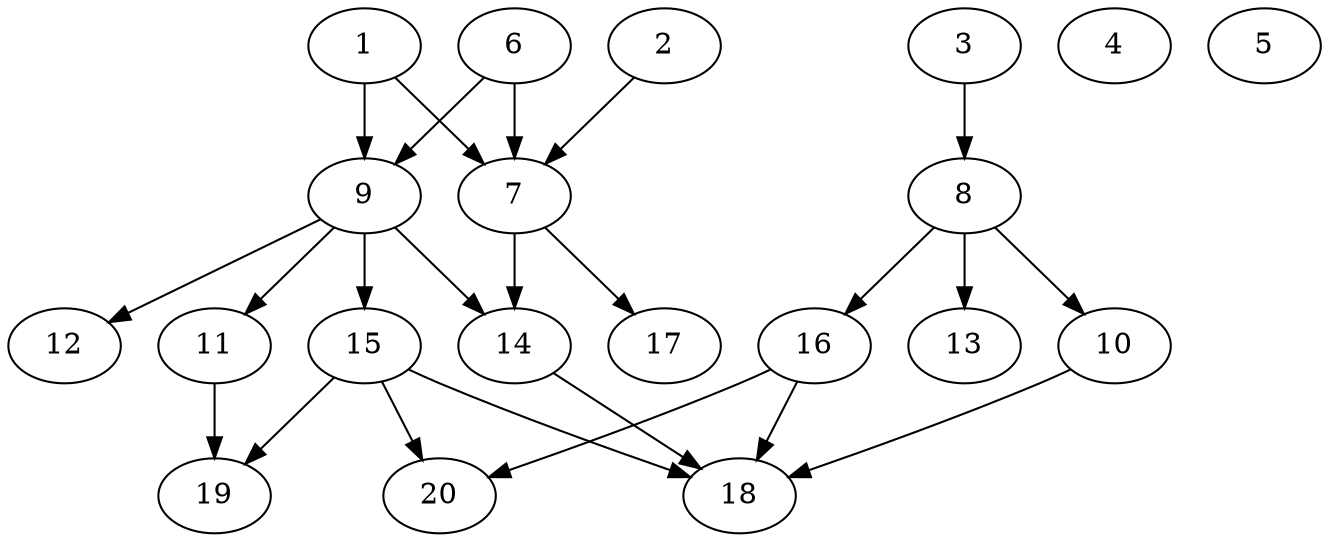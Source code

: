 // DAG automatically generated by daggen at Wed Jul 24 22:02:40 2019
// ./daggen --dot -n 20 --ccr 0.4 --fat 0.6 --regular 0.5 --density 0.5 --mindata 5242880 --maxdata 52428800 
digraph G {
  1 [size="111979520", alpha="0.06", expect_size="44791808"] 
  1 -> 7 [size ="44791808"]
  1 -> 9 [size ="44791808"]
  2 [size="78776320", alpha="0.16", expect_size="31510528"] 
  2 -> 7 [size ="31510528"]
  3 [size="15795200", alpha="0.02", expect_size="6318080"] 
  3 -> 8 [size ="6318080"]
  4 [size="115210240", alpha="0.07", expect_size="46084096"] 
  5 [size="107852800", alpha="0.14", expect_size="43141120"] 
  6 [size="95418880", alpha="0.09", expect_size="38167552"] 
  6 -> 7 [size ="38167552"]
  6 -> 9 [size ="38167552"]
  7 [size="47905280", alpha="0.00", expect_size="19162112"] 
  7 -> 14 [size ="19162112"]
  7 -> 17 [size ="19162112"]
  8 [size="110300160", alpha="0.14", expect_size="44120064"] 
  8 -> 10 [size ="44120064"]
  8 -> 13 [size ="44120064"]
  8 -> 16 [size ="44120064"]
  9 [size="23022080", alpha="0.09", expect_size="9208832"] 
  9 -> 11 [size ="9208832"]
  9 -> 12 [size ="9208832"]
  9 -> 14 [size ="9208832"]
  9 -> 15 [size ="9208832"]
  10 [size="88112640", alpha="0.06", expect_size="35245056"] 
  10 -> 18 [size ="35245056"]
  11 [size="54141440", alpha="0.15", expect_size="21656576"] 
  11 -> 19 [size ="21656576"]
  12 [size="90959360", alpha="0.01", expect_size="36383744"] 
  13 [size="65704960", alpha="0.20", expect_size="26281984"] 
  14 [size="79569920", alpha="0.05", expect_size="31827968"] 
  14 -> 18 [size ="31827968"]
  15 [size="119001600", alpha="0.09", expect_size="47600640"] 
  15 -> 18 [size ="47600640"]
  15 -> 19 [size ="47600640"]
  15 -> 20 [size ="47600640"]
  16 [size="86202880", alpha="0.01", expect_size="34481152"] 
  16 -> 18 [size ="34481152"]
  16 -> 20 [size ="34481152"]
  17 [size="22481920", alpha="0.06", expect_size="8992768"] 
  18 [size="22617600", alpha="0.13", expect_size="9047040"] 
  19 [size="102330880", alpha="0.08", expect_size="40932352"] 
  20 [size="35000320", alpha="0.04", expect_size="14000128"] 
}
